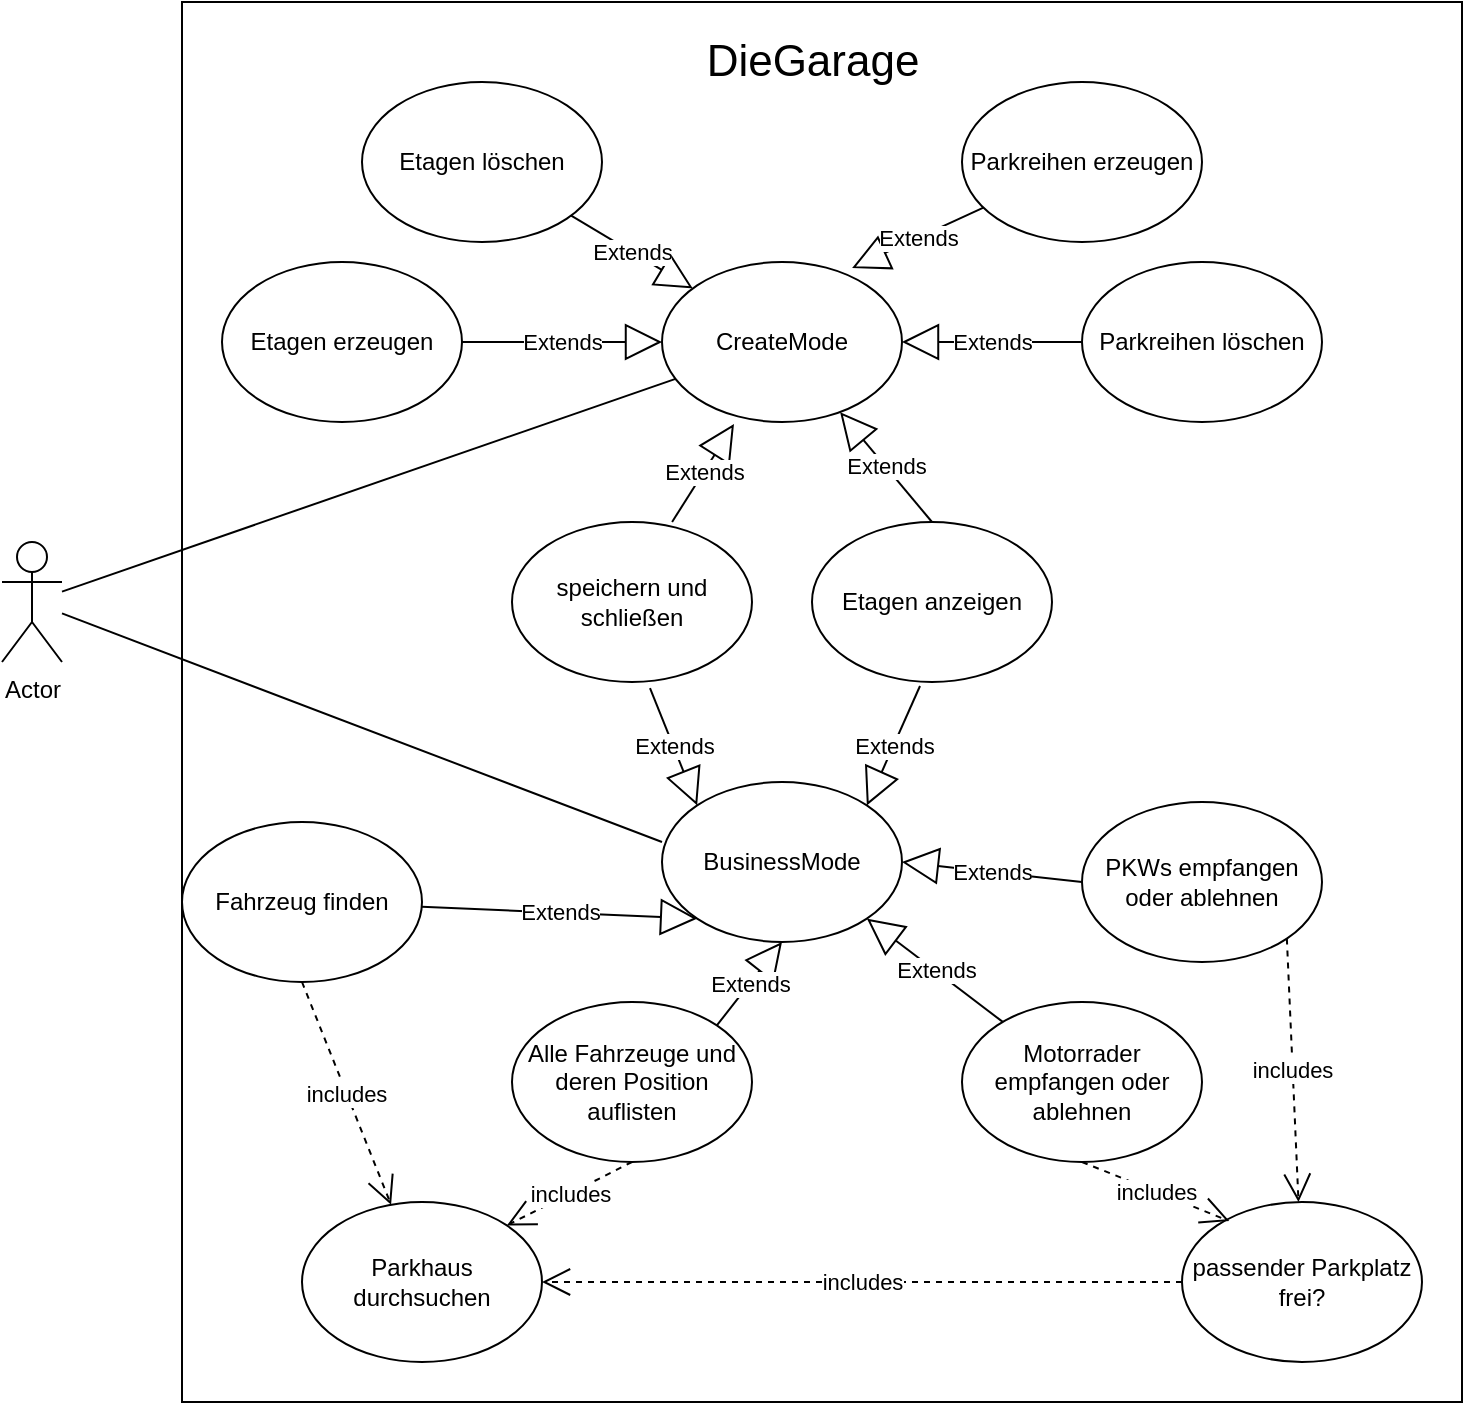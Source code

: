 <mxfile version="19.0.3" type="device"><diagram id="7MEEvTrXDoqei6yxizD2" name="Seite-1"><mxGraphModel dx="1221" dy="754" grid="1" gridSize="10" guides="1" tooltips="1" connect="1" arrows="1" fold="1" page="1" pageScale="1" pageWidth="827" pageHeight="1169" math="0" shadow="0"><root><mxCell id="0"/><mxCell id="1" parent="0"/><mxCell id="kYTir-Pckoo60RVZA0s--85" value="" style="rounded=0;whiteSpace=wrap;html=1;" vertex="1" parent="1"><mxGeometry x="160" y="100" width="640" height="700" as="geometry"/></mxCell><mxCell id="kYTir-Pckoo60RVZA0s--86" value="Actor" style="shape=umlActor;verticalLabelPosition=bottom;verticalAlign=top;html=1;outlineConnect=0;" vertex="1" parent="1"><mxGeometry x="70" y="370" width="30" height="60" as="geometry"/></mxCell><mxCell id="kYTir-Pckoo60RVZA0s--87" value="Etagen erzeugen" style="ellipse;whiteSpace=wrap;html=1;" vertex="1" parent="1"><mxGeometry x="180" y="230" width="120" height="80" as="geometry"/></mxCell><mxCell id="kYTir-Pckoo60RVZA0s--88" value="Etagen löschen" style="ellipse;whiteSpace=wrap;html=1;" vertex="1" parent="1"><mxGeometry x="250" y="140" width="120" height="80" as="geometry"/></mxCell><mxCell id="kYTir-Pckoo60RVZA0s--89" value="Parkreihen erzeugen" style="ellipse;whiteSpace=wrap;html=1;" vertex="1" parent="1"><mxGeometry x="550" y="140" width="120" height="80" as="geometry"/></mxCell><mxCell id="kYTir-Pckoo60RVZA0s--90" value="Parkreihen löschen" style="ellipse;whiteSpace=wrap;html=1;" vertex="1" parent="1"><mxGeometry x="610" y="230" width="120" height="80" as="geometry"/></mxCell><mxCell id="kYTir-Pckoo60RVZA0s--91" value="Etagen anzeigen" style="ellipse;whiteSpace=wrap;html=1;" vertex="1" parent="1"><mxGeometry x="475" y="360" width="120" height="80" as="geometry"/></mxCell><mxCell id="kYTir-Pckoo60RVZA0s--92" value="speichern und schließen" style="ellipse;whiteSpace=wrap;html=1;" vertex="1" parent="1"><mxGeometry x="325" y="360" width="120" height="80" as="geometry"/></mxCell><mxCell id="kYTir-Pckoo60RVZA0s--93" value="CreateMode" style="ellipse;whiteSpace=wrap;html=1;" vertex="1" parent="1"><mxGeometry x="400" y="230" width="120" height="80" as="geometry"/></mxCell><mxCell id="kYTir-Pckoo60RVZA0s--94" value="Motorrader empfangen oder ablehnen" style="ellipse;whiteSpace=wrap;html=1;" vertex="1" parent="1"><mxGeometry x="550" y="600" width="120" height="80" as="geometry"/></mxCell><mxCell id="kYTir-Pckoo60RVZA0s--95" value="PKWs empfangen&lt;br&gt;oder ablehnen" style="ellipse;whiteSpace=wrap;html=1;" vertex="1" parent="1"><mxGeometry x="610" y="500" width="120" height="80" as="geometry"/></mxCell><mxCell id="kYTir-Pckoo60RVZA0s--96" value="Alle Fahrzeuge und deren Position auflisten" style="ellipse;whiteSpace=wrap;html=1;" vertex="1" parent="1"><mxGeometry x="325" y="600" width="120" height="80" as="geometry"/></mxCell><mxCell id="kYTir-Pckoo60RVZA0s--97" value="Fahrzeug finden" style="ellipse;whiteSpace=wrap;html=1;" vertex="1" parent="1"><mxGeometry x="160" y="510" width="120" height="80" as="geometry"/></mxCell><mxCell id="kYTir-Pckoo60RVZA0s--98" value="BusinessMode" style="ellipse;whiteSpace=wrap;html=1;" vertex="1" parent="1"><mxGeometry x="400" y="490" width="120" height="80" as="geometry"/></mxCell><mxCell id="kYTir-Pckoo60RVZA0s--99" value="" style="endArrow=none;html=1;rounded=0;" edge="1" parent="1" source="kYTir-Pckoo60RVZA0s--86" target="kYTir-Pckoo60RVZA0s--93"><mxGeometry width="50" height="50" relative="1" as="geometry"><mxPoint x="630" y="460" as="sourcePoint"/><mxPoint x="680" y="410" as="targetPoint"/></mxGeometry></mxCell><mxCell id="kYTir-Pckoo60RVZA0s--100" value="" style="endArrow=none;html=1;rounded=0;entryX=0;entryY=0.375;entryDx=0;entryDy=0;entryPerimeter=0;" edge="1" parent="1" source="kYTir-Pckoo60RVZA0s--86" target="kYTir-Pckoo60RVZA0s--98"><mxGeometry width="50" height="50" relative="1" as="geometry"><mxPoint x="240" y="510" as="sourcePoint"/><mxPoint x="414.851" y="335.757" as="targetPoint"/></mxGeometry></mxCell><mxCell id="kYTir-Pckoo60RVZA0s--101" value="Extends" style="endArrow=block;endSize=16;endFill=0;html=1;rounded=0;exitX=1;exitY=0.5;exitDx=0;exitDy=0;" edge="1" parent="1" source="kYTir-Pckoo60RVZA0s--87"><mxGeometry width="160" relative="1" as="geometry"><mxPoint x="550" y="290" as="sourcePoint"/><mxPoint x="400" y="270" as="targetPoint"/></mxGeometry></mxCell><mxCell id="kYTir-Pckoo60RVZA0s--102" value="Extends" style="endArrow=block;endSize=16;endFill=0;html=1;rounded=0;entryX=0;entryY=1;entryDx=0;entryDy=0;" edge="1" parent="1" source="kYTir-Pckoo60RVZA0s--97" target="kYTir-Pckoo60RVZA0s--98"><mxGeometry width="160" relative="1" as="geometry"><mxPoint x="60" y="100" as="sourcePoint"/><mxPoint x="130" y="100" as="targetPoint"/></mxGeometry></mxCell><mxCell id="kYTir-Pckoo60RVZA0s--103" value="Extends" style="endArrow=block;endSize=16;endFill=0;html=1;rounded=0;" edge="1" parent="1" source="kYTir-Pckoo60RVZA0s--88" target="kYTir-Pckoo60RVZA0s--93"><mxGeometry width="160" relative="1" as="geometry"><mxPoint x="70" y="70" as="sourcePoint"/><mxPoint x="140" y="70" as="targetPoint"/></mxGeometry></mxCell><mxCell id="kYTir-Pckoo60RVZA0s--104" value="Extends" style="endArrow=block;endSize=16;endFill=0;html=1;rounded=0;entryX=0.792;entryY=0.038;entryDx=0;entryDy=0;entryPerimeter=0;" edge="1" parent="1" source="kYTir-Pckoo60RVZA0s--89" target="kYTir-Pckoo60RVZA0s--93"><mxGeometry width="160" relative="1" as="geometry"><mxPoint x="80" y="80" as="sourcePoint"/><mxPoint x="150" y="80" as="targetPoint"/></mxGeometry></mxCell><mxCell id="kYTir-Pckoo60RVZA0s--105" value="Extends" style="endArrow=block;endSize=16;endFill=0;html=1;rounded=0;exitX=0;exitY=0.5;exitDx=0;exitDy=0;entryX=1;entryY=0.5;entryDx=0;entryDy=0;" edge="1" parent="1" source="kYTir-Pckoo60RVZA0s--90" target="kYTir-Pckoo60RVZA0s--93"><mxGeometry width="160" relative="1" as="geometry"><mxPoint x="90" y="90" as="sourcePoint"/><mxPoint x="160" y="90" as="targetPoint"/></mxGeometry></mxCell><mxCell id="kYTir-Pckoo60RVZA0s--106" value="Extends" style="endArrow=block;endSize=16;endFill=0;html=1;rounded=0;entryX=0.742;entryY=0.938;entryDx=0;entryDy=0;entryPerimeter=0;exitX=0.5;exitY=0;exitDx=0;exitDy=0;" edge="1" parent="1" source="kYTir-Pckoo60RVZA0s--91" target="kYTir-Pckoo60RVZA0s--93"><mxGeometry width="160" relative="1" as="geometry"><mxPoint x="512.284" y="334.523" as="sourcePoint"/><mxPoint x="170" y="100" as="targetPoint"/></mxGeometry></mxCell><mxCell id="kYTir-Pckoo60RVZA0s--107" value="Extends" style="endArrow=block;endSize=16;endFill=0;html=1;rounded=0;exitX=0.667;exitY=0;exitDx=0;exitDy=0;entryX=0.3;entryY=1.013;entryDx=0;entryDy=0;entryPerimeter=0;exitPerimeter=0;" edge="1" parent="1" source="kYTir-Pckoo60RVZA0s--92" target="kYTir-Pckoo60RVZA0s--93"><mxGeometry width="160" relative="1" as="geometry"><mxPoint x="425.04" y="336" as="sourcePoint"/><mxPoint x="180" y="110" as="targetPoint"/></mxGeometry></mxCell><mxCell id="kYTir-Pckoo60RVZA0s--108" value="Extends" style="endArrow=block;endSize=16;endFill=0;html=1;rounded=0;exitX=0.575;exitY=1.038;exitDx=0;exitDy=0;exitPerimeter=0;entryX=0;entryY=0;entryDx=0;entryDy=0;" edge="1" parent="1" source="kYTir-Pckoo60RVZA0s--92" target="kYTir-Pckoo60RVZA0s--98"><mxGeometry width="160" relative="1" as="geometry"><mxPoint x="120" y="160" as="sourcePoint"/><mxPoint x="700" y="430" as="targetPoint"/></mxGeometry></mxCell><mxCell id="kYTir-Pckoo60RVZA0s--109" value="Extends" style="endArrow=block;endSize=16;endFill=0;html=1;rounded=0;exitX=0.45;exitY=1.025;exitDx=0;exitDy=0;exitPerimeter=0;entryX=1;entryY=0;entryDx=0;entryDy=0;" edge="1" parent="1" source="kYTir-Pckoo60RVZA0s--91" target="kYTir-Pckoo60RVZA0s--98"><mxGeometry width="160" relative="1" as="geometry"><mxPoint x="130" y="170" as="sourcePoint"/><mxPoint x="700" y="450" as="targetPoint"/></mxGeometry></mxCell><mxCell id="kYTir-Pckoo60RVZA0s--110" value="Extends" style="endArrow=block;endSize=16;endFill=0;html=1;rounded=0;exitX=0;exitY=0.5;exitDx=0;exitDy=0;entryX=1;entryY=0.5;entryDx=0;entryDy=0;" edge="1" parent="1" source="kYTir-Pckoo60RVZA0s--95" target="kYTir-Pckoo60RVZA0s--98"><mxGeometry width="160" relative="1" as="geometry"><mxPoint x="140" y="180" as="sourcePoint"/><mxPoint x="210" y="180" as="targetPoint"/></mxGeometry></mxCell><mxCell id="kYTir-Pckoo60RVZA0s--111" value="Extends" style="endArrow=block;endSize=16;endFill=0;html=1;rounded=0;entryX=1;entryY=1;entryDx=0;entryDy=0;" edge="1" parent="1" source="kYTir-Pckoo60RVZA0s--94" target="kYTir-Pckoo60RVZA0s--98"><mxGeometry width="160" relative="1" as="geometry"><mxPoint x="150" y="190" as="sourcePoint"/><mxPoint x="220" y="190" as="targetPoint"/></mxGeometry></mxCell><mxCell id="kYTir-Pckoo60RVZA0s--112" value="Extends" style="endArrow=block;endSize=16;endFill=0;html=1;rounded=0;exitX=1;exitY=0;exitDx=0;exitDy=0;entryX=0.5;entryY=1;entryDx=0;entryDy=0;" edge="1" parent="1" source="kYTir-Pckoo60RVZA0s--96" target="kYTir-Pckoo60RVZA0s--98"><mxGeometry width="160" relative="1" as="geometry"><mxPoint x="160" y="200" as="sourcePoint"/><mxPoint x="230" y="200" as="targetPoint"/></mxGeometry></mxCell><mxCell id="kYTir-Pckoo60RVZA0s--113" value="passender Parkplatz frei?" style="ellipse;whiteSpace=wrap;html=1;" vertex="1" parent="1"><mxGeometry x="660" y="700" width="120" height="80" as="geometry"/></mxCell><mxCell id="kYTir-Pckoo60RVZA0s--114" value="Parkhaus durchsuchen" style="ellipse;whiteSpace=wrap;html=1;" vertex="1" parent="1"><mxGeometry x="220" y="700" width="120" height="80" as="geometry"/></mxCell><mxCell id="kYTir-Pckoo60RVZA0s--115" value="includes" style="endArrow=open;endSize=12;dashed=1;html=1;rounded=0;exitX=0.5;exitY=1;exitDx=0;exitDy=0;" edge="1" parent="1" source="kYTir-Pckoo60RVZA0s--97" target="kYTir-Pckoo60RVZA0s--114"><mxGeometry width="160" relative="1" as="geometry"><mxPoint x="190" y="780" as="sourcePoint"/><mxPoint x="330" y="680" as="targetPoint"/></mxGeometry></mxCell><mxCell id="kYTir-Pckoo60RVZA0s--116" value="includes" style="endArrow=open;endSize=12;dashed=1;html=1;rounded=0;exitX=0.5;exitY=1;exitDx=0;exitDy=0;entryX=1;entryY=0;entryDx=0;entryDy=0;" edge="1" parent="1" source="kYTir-Pckoo60RVZA0s--96" target="kYTir-Pckoo60RVZA0s--114"><mxGeometry width="160" relative="1" as="geometry"><mxPoint x="300" y="660.0" as="sourcePoint"/><mxPoint x="383.678" y="774.055" as="targetPoint"/></mxGeometry></mxCell><mxCell id="kYTir-Pckoo60RVZA0s--117" value="includes" style="endArrow=open;endSize=12;dashed=1;html=1;rounded=0;exitX=0;exitY=0.5;exitDx=0;exitDy=0;entryX=1;entryY=0.5;entryDx=0;entryDy=0;" edge="1" parent="1" source="kYTir-Pckoo60RVZA0s--113" target="kYTir-Pckoo60RVZA0s--114"><mxGeometry width="160" relative="1" as="geometry"><mxPoint x="470" y="720.0" as="sourcePoint"/><mxPoint x="392.426" y="801.716" as="targetPoint"/></mxGeometry></mxCell><mxCell id="kYTir-Pckoo60RVZA0s--118" value="includes" style="endArrow=open;endSize=12;dashed=1;html=1;rounded=0;exitX=0.5;exitY=1;exitDx=0;exitDy=0;entryX=0.197;entryY=0.119;entryDx=0;entryDy=0;entryPerimeter=0;" edge="1" parent="1" source="kYTir-Pckoo60RVZA0s--94" target="kYTir-Pckoo60RVZA0s--113"><mxGeometry width="160" relative="1" as="geometry"><mxPoint x="480" y="730.0" as="sourcePoint"/><mxPoint x="402.426" y="811.716" as="targetPoint"/></mxGeometry></mxCell><mxCell id="kYTir-Pckoo60RVZA0s--119" value="includes" style="endArrow=open;endSize=12;dashed=1;html=1;rounded=0;exitX=1;exitY=1;exitDx=0;exitDy=0;" edge="1" parent="1" source="kYTir-Pckoo60RVZA0s--95" target="kYTir-Pckoo60RVZA0s--113"><mxGeometry width="160" relative="1" as="geometry"><mxPoint x="620" y="690.0" as="sourcePoint"/><mxPoint x="740" y="700" as="targetPoint"/></mxGeometry></mxCell><mxCell id="kYTir-Pckoo60RVZA0s--122" value="&lt;font style=&quot;font-size: 22px;&quot;&gt;DieGarage&lt;/font&gt;" style="text;html=1;align=center;verticalAlign=middle;resizable=0;points=[];autosize=1;strokeColor=none;fillColor=none;" vertex="1" parent="1"><mxGeometry x="415" y="120" width="120" height="20" as="geometry"/></mxCell></root></mxGraphModel></diagram></mxfile>